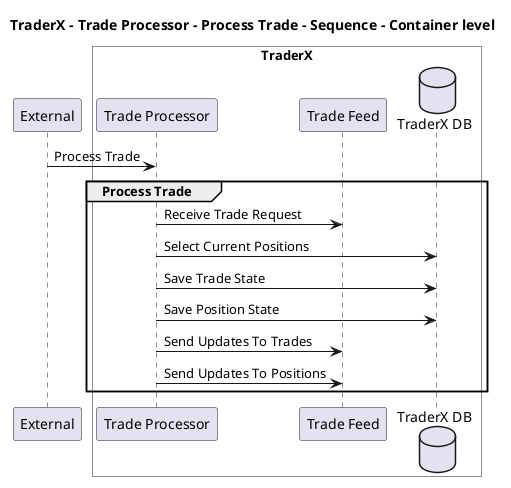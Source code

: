 @startuml

title TraderX - Trade Processor - Process Trade - Sequence - Container level

participant "External" as C4InterFlow.SoftwareSystems.ExternalSystem

box "TraderX" #White
    participant "Trade Processor" as TraderX.SoftwareSystems.TraderX.Containers.TradeProcessor
    participant "Trade Feed" as TraderX.SoftwareSystems.TraderX.Containers.TradeFeed
    database "TraderX DB" as TraderX.SoftwareSystems.TraderX.Containers.TraderXDB
end box


C4InterFlow.SoftwareSystems.ExternalSystem -> TraderX.SoftwareSystems.TraderX.Containers.TradeProcessor : Process Trade
group Process Trade
TraderX.SoftwareSystems.TraderX.Containers.TradeProcessor -> TraderX.SoftwareSystems.TraderX.Containers.TradeFeed : Receive Trade Request
TraderX.SoftwareSystems.TraderX.Containers.TradeProcessor -> TraderX.SoftwareSystems.TraderX.Containers.TraderXDB : Select Current Positions
TraderX.SoftwareSystems.TraderX.Containers.TradeProcessor -> TraderX.SoftwareSystems.TraderX.Containers.TraderXDB : Save Trade State
TraderX.SoftwareSystems.TraderX.Containers.TradeProcessor -> TraderX.SoftwareSystems.TraderX.Containers.TraderXDB : Save Position State
TraderX.SoftwareSystems.TraderX.Containers.TradeProcessor -> TraderX.SoftwareSystems.TraderX.Containers.TradeFeed : Send Updates To Trades
TraderX.SoftwareSystems.TraderX.Containers.TradeProcessor -> TraderX.SoftwareSystems.TraderX.Containers.TradeFeed : Send Updates To Positions
end


@enduml
